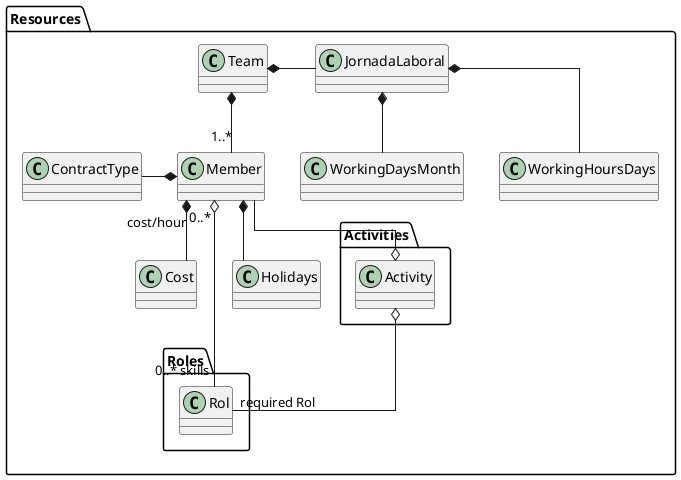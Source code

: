 @startuml

top to bottom direction
skinparam Linetype ortho

namespace Resources {
    
    namespace Roles {
      Class Rol
    }

'Objects
Class Team
Class Cost
Class WorkingDaysMonth
Class WorkingHoursDays
Class ContractType
Class Holidays

Class Activities.Activity
Class Member

Team *- JornadaLaboral
Team *-down- "1..*" Member
JornadaLaboral *-- WorkingDaysMonth
JornadaLaboral *-- WorkingHoursDays
Activities.Activity o-- "required Rol" Resources.Roles.Rol
Member --o Activities.Activity
Member "0..*" o- "0..* skills" Resources.Roles.Rol
Member *-down- Cost : cost/hour
Member *-left- ContractType
Member *-- Holidays
}

@enduml